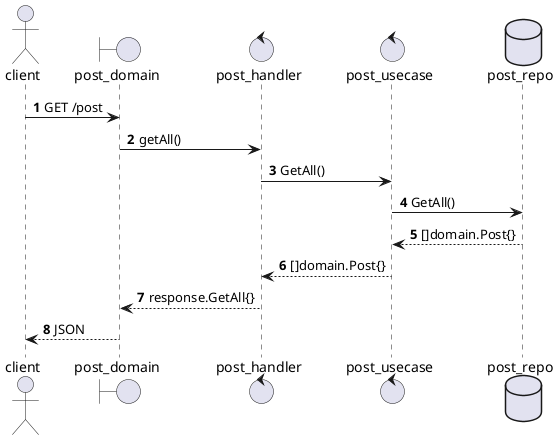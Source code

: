 @startuml
'https://plantuml.com/sequence-diagram

autonumber

actor client
boundary post_domain
control post_handler
control post_usecase
database post_repo

client -> post_domain: GET /post
post_domain -> post_handler: getAll()
post_handler -> post_usecase: GetAll()
post_usecase -> post_repo: GetAll()
post_repo --> post_usecase: []domain.Post{}
post_usecase --> post_handler: []domain.Post{}
post_handler --> post_domain: response.GetAll{}
post_domain --> client: JSON
@enduml